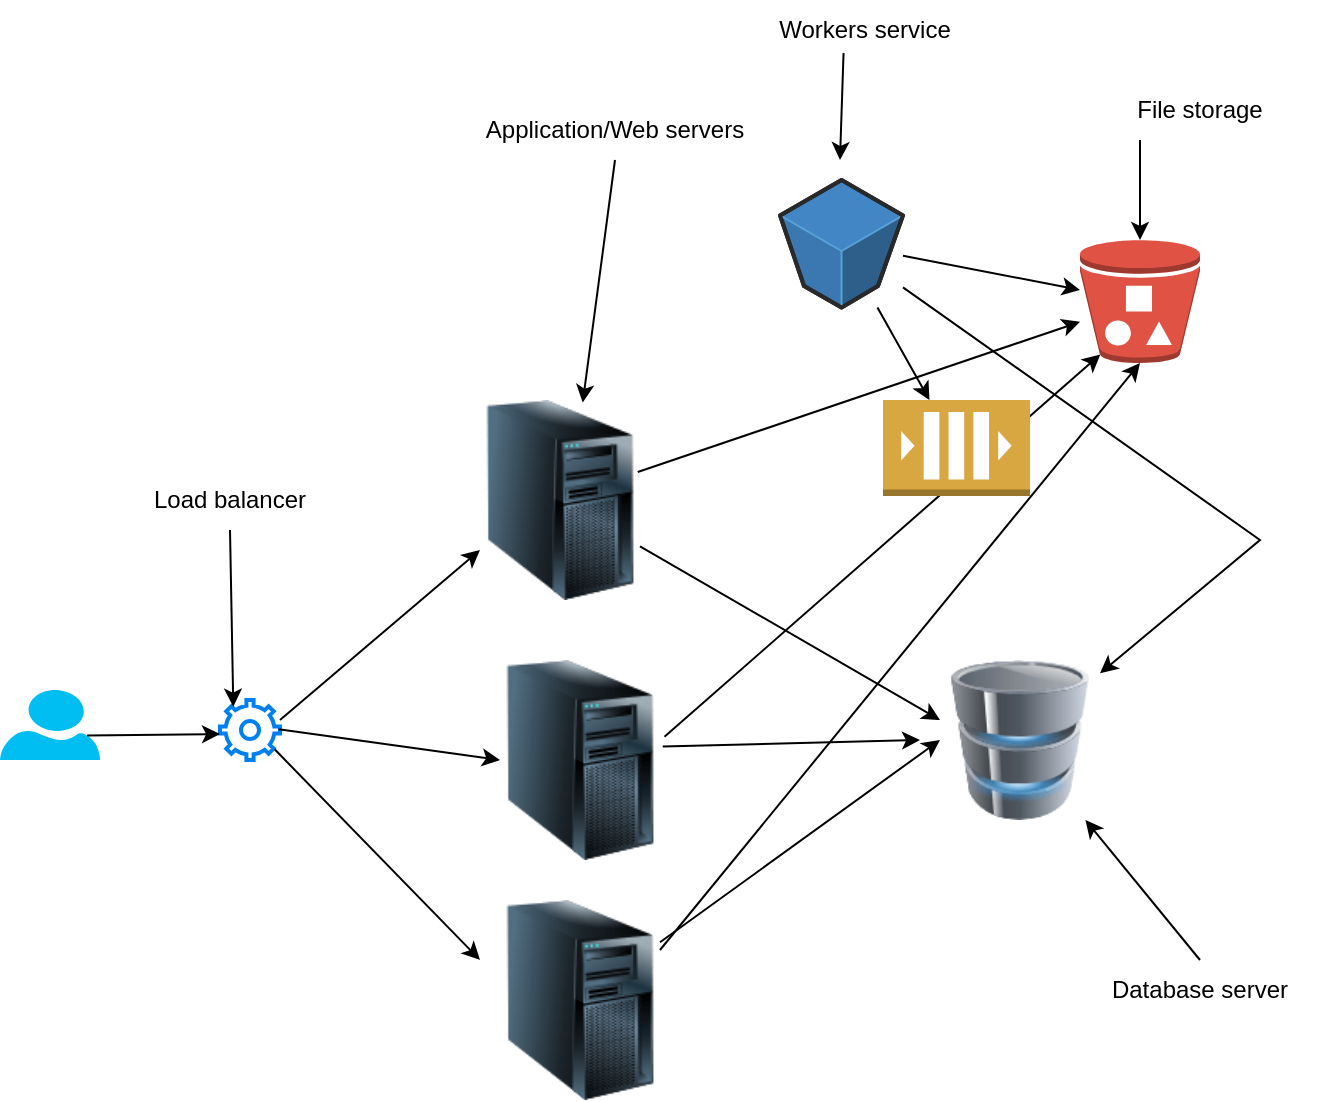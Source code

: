 <mxfile version="27.0.6">
  <diagram name="Page-1" id="cAtuh8mD8ZLCXhAd0nG4">
    <mxGraphModel dx="1123" dy="1744" grid="1" gridSize="10" guides="1" tooltips="1" connect="1" arrows="1" fold="1" page="1" pageScale="1" pageWidth="850" pageHeight="1100" math="0" shadow="0">
      <root>
        <mxCell id="0" />
        <mxCell id="1" parent="0" />
        <mxCell id="WrgPq3Kx4bvo5pnGok2Z-1" value="" style="image;html=1;image=img/lib/clip_art/computers/Server_Tower_128x128.png" vertex="1" parent="1">
          <mxGeometry x="370" y="200" width="80" height="100" as="geometry" />
        </mxCell>
        <mxCell id="WrgPq3Kx4bvo5pnGok2Z-2" value="" style="verticalLabelPosition=bottom;html=1;verticalAlign=top;align=center;strokeColor=none;fillColor=#00BEF2;shape=mxgraph.azure.user;" vertex="1" parent="1">
          <mxGeometry x="120" y="215" width="50" height="35" as="geometry" />
        </mxCell>
        <mxCell id="WrgPq3Kx4bvo5pnGok2Z-8" value="" style="html=1;verticalLabelPosition=bottom;align=center;labelBackgroundColor=#ffffff;verticalAlign=top;strokeWidth=2;strokeColor=#0080F0;shadow=0;dashed=0;shape=mxgraph.ios7.icons.settings;" vertex="1" parent="1">
          <mxGeometry x="230" y="220" width="30" height="30" as="geometry" />
        </mxCell>
        <mxCell id="WrgPq3Kx4bvo5pnGok2Z-10" value="" style="endArrow=classic;html=1;rounded=0;exitX=0.87;exitY=0.65;exitDx=0;exitDy=0;exitPerimeter=0;" edge="1" parent="1" source="WrgPq3Kx4bvo5pnGok2Z-2">
          <mxGeometry width="50" height="50" relative="1" as="geometry">
            <mxPoint x="160" y="225" as="sourcePoint" />
            <mxPoint x="230" y="237" as="targetPoint" />
          </mxGeometry>
        </mxCell>
        <mxCell id="WrgPq3Kx4bvo5pnGok2Z-11" value="" style="image;html=1;image=img/lib/clip_art/computers/Server_Tower_128x128.png" vertex="1" parent="1">
          <mxGeometry x="360" y="70" width="80" height="100" as="geometry" />
        </mxCell>
        <mxCell id="WrgPq3Kx4bvo5pnGok2Z-12" value="" style="image;html=1;image=img/lib/clip_art/computers/Server_Tower_128x128.png" vertex="1" parent="1">
          <mxGeometry x="370" y="320" width="80" height="100" as="geometry" />
        </mxCell>
        <mxCell id="WrgPq3Kx4bvo5pnGok2Z-13" value="" style="endArrow=classic;html=1;rounded=0;entryX=0;entryY=0.75;entryDx=0;entryDy=0;" edge="1" parent="1" target="WrgPq3Kx4bvo5pnGok2Z-11">
          <mxGeometry width="50" height="50" relative="1" as="geometry">
            <mxPoint x="260" y="230" as="sourcePoint" />
            <mxPoint x="310" y="180" as="targetPoint" />
          </mxGeometry>
        </mxCell>
        <mxCell id="WrgPq3Kx4bvo5pnGok2Z-14" value="" style="endArrow=classic;html=1;rounded=0;exitX=0.911;exitY=0.822;exitDx=0;exitDy=0;exitPerimeter=0;" edge="1" parent="1" source="WrgPq3Kx4bvo5pnGok2Z-8">
          <mxGeometry width="50" height="50" relative="1" as="geometry">
            <mxPoint x="380" y="360" as="sourcePoint" />
            <mxPoint x="360" y="350" as="targetPoint" />
          </mxGeometry>
        </mxCell>
        <mxCell id="WrgPq3Kx4bvo5pnGok2Z-15" value="" style="endArrow=classic;html=1;rounded=0;exitX=0.978;exitY=0.489;exitDx=0;exitDy=0;exitPerimeter=0;entryX=0;entryY=0.5;entryDx=0;entryDy=0;" edge="1" parent="1" source="WrgPq3Kx4bvo5pnGok2Z-8" target="WrgPq3Kx4bvo5pnGok2Z-1">
          <mxGeometry width="50" height="50" relative="1" as="geometry">
            <mxPoint x="380" y="360" as="sourcePoint" />
            <mxPoint x="430" y="310" as="targetPoint" />
          </mxGeometry>
        </mxCell>
        <mxCell id="WrgPq3Kx4bvo5pnGok2Z-16" value="Load balancer" style="text;strokeColor=none;align=center;fillColor=none;html=1;verticalAlign=middle;whiteSpace=wrap;rounded=0;" vertex="1" parent="1">
          <mxGeometry x="190" y="105" width="90" height="30" as="geometry" />
        </mxCell>
        <mxCell id="WrgPq3Kx4bvo5pnGok2Z-17" value="" style="endArrow=classic;html=1;rounded=0;exitX=0.5;exitY=1;exitDx=0;exitDy=0;entryX=0.222;entryY=0.111;entryDx=0;entryDy=0;entryPerimeter=0;" edge="1" parent="1" source="WrgPq3Kx4bvo5pnGok2Z-16" target="WrgPq3Kx4bvo5pnGok2Z-8">
          <mxGeometry width="50" height="50" relative="1" as="geometry">
            <mxPoint x="380" y="260" as="sourcePoint" />
            <mxPoint x="430" y="210" as="targetPoint" />
          </mxGeometry>
        </mxCell>
        <mxCell id="WrgPq3Kx4bvo5pnGok2Z-59" value="" style="image;html=1;image=img/lib/clip_art/computers/Database_128x128.png" vertex="1" parent="1">
          <mxGeometry x="590" y="200" width="80" height="80" as="geometry" />
        </mxCell>
        <mxCell id="WrgPq3Kx4bvo5pnGok2Z-60" value="" style="endArrow=classic;html=1;rounded=0;entryX=0;entryY=0.375;entryDx=0;entryDy=0;entryPerimeter=0;" edge="1" parent="1" source="WrgPq3Kx4bvo5pnGok2Z-11" target="WrgPq3Kx4bvo5pnGok2Z-59">
          <mxGeometry width="50" height="50" relative="1" as="geometry">
            <mxPoint x="390" y="210" as="sourcePoint" />
            <mxPoint x="440" y="160" as="targetPoint" />
          </mxGeometry>
        </mxCell>
        <mxCell id="WrgPq3Kx4bvo5pnGok2Z-61" value="" style="endArrow=classic;html=1;rounded=0;entryX=0;entryY=0.5;entryDx=0;entryDy=0;" edge="1" parent="1" source="WrgPq3Kx4bvo5pnGok2Z-12" target="WrgPq3Kx4bvo5pnGok2Z-59">
          <mxGeometry width="50" height="50" relative="1" as="geometry">
            <mxPoint x="390" y="210" as="sourcePoint" />
            <mxPoint x="440" y="160" as="targetPoint" />
          </mxGeometry>
        </mxCell>
        <mxCell id="WrgPq3Kx4bvo5pnGok2Z-62" value="" style="endArrow=classic;html=1;rounded=0;exitX=1.017;exitY=0.433;exitDx=0;exitDy=0;exitPerimeter=0;" edge="1" parent="1" source="WrgPq3Kx4bvo5pnGok2Z-1">
          <mxGeometry width="50" height="50" relative="1" as="geometry">
            <mxPoint x="390" y="210" as="sourcePoint" />
            <mxPoint x="580" y="240" as="targetPoint" />
          </mxGeometry>
        </mxCell>
        <mxCell id="WrgPq3Kx4bvo5pnGok2Z-63" value="Application/Web servers" style="text;strokeColor=none;align=center;fillColor=none;html=1;verticalAlign=middle;whiteSpace=wrap;rounded=0;" vertex="1" parent="1">
          <mxGeometry x="345" y="-80" width="165" height="30" as="geometry" />
        </mxCell>
        <mxCell id="WrgPq3Kx4bvo5pnGok2Z-64" value="" style="endArrow=classic;html=1;rounded=0;exitX=0.5;exitY=1;exitDx=0;exitDy=0;entryX=0.642;entryY=0.013;entryDx=0;entryDy=0;entryPerimeter=0;" edge="1" parent="1" source="WrgPq3Kx4bvo5pnGok2Z-63" target="WrgPq3Kx4bvo5pnGok2Z-11">
          <mxGeometry width="50" height="50" relative="1" as="geometry">
            <mxPoint x="390" y="110" as="sourcePoint" />
            <mxPoint x="440" y="60" as="targetPoint" />
          </mxGeometry>
        </mxCell>
        <mxCell id="WrgPq3Kx4bvo5pnGok2Z-65" value="Database server" style="text;strokeColor=none;align=center;fillColor=none;html=1;verticalAlign=middle;whiteSpace=wrap;rounded=0;" vertex="1" parent="1">
          <mxGeometry x="660" y="350" width="120" height="30" as="geometry" />
        </mxCell>
        <mxCell id="WrgPq3Kx4bvo5pnGok2Z-66" value="" style="endArrow=classic;html=1;rounded=0;exitX=0.5;exitY=0;exitDx=0;exitDy=0;" edge="1" parent="1" source="WrgPq3Kx4bvo5pnGok2Z-65" target="WrgPq3Kx4bvo5pnGok2Z-59">
          <mxGeometry width="50" height="50" relative="1" as="geometry">
            <mxPoint x="390" y="310" as="sourcePoint" />
            <mxPoint x="440" y="260" as="targetPoint" />
          </mxGeometry>
        </mxCell>
        <mxCell id="WrgPq3Kx4bvo5pnGok2Z-67" value="" style="outlineConnect=0;dashed=0;verticalLabelPosition=bottom;verticalAlign=top;align=center;html=1;shape=mxgraph.aws3.bucket_with_objects;fillColor=#E05243;gradientColor=none;" vertex="1" parent="1">
          <mxGeometry x="660" y="-10" width="60" height="61.5" as="geometry" />
        </mxCell>
        <mxCell id="WrgPq3Kx4bvo5pnGok2Z-68" value="File storage" style="text;strokeColor=none;align=center;fillColor=none;html=1;verticalAlign=middle;whiteSpace=wrap;rounded=0;" vertex="1" parent="1">
          <mxGeometry x="660" y="-90" width="120" height="30" as="geometry" />
        </mxCell>
        <mxCell id="WrgPq3Kx4bvo5pnGok2Z-69" value="" style="endArrow=classic;html=1;rounded=0;exitX=0.25;exitY=1;exitDx=0;exitDy=0;entryX=0.5;entryY=0;entryDx=0;entryDy=0;entryPerimeter=0;" edge="1" parent="1" source="WrgPq3Kx4bvo5pnGok2Z-68" target="WrgPq3Kx4bvo5pnGok2Z-67">
          <mxGeometry width="50" height="50" relative="1" as="geometry">
            <mxPoint x="350" y="200" as="sourcePoint" />
            <mxPoint x="610" y="-40" as="targetPoint" />
          </mxGeometry>
        </mxCell>
        <mxCell id="WrgPq3Kx4bvo5pnGok2Z-70" value="" style="endArrow=classic;html=1;rounded=0;exitX=0.986;exitY=0.36;exitDx=0;exitDy=0;exitPerimeter=0;" edge="1" parent="1" source="WrgPq3Kx4bvo5pnGok2Z-11" target="WrgPq3Kx4bvo5pnGok2Z-67">
          <mxGeometry width="50" height="50" relative="1" as="geometry">
            <mxPoint x="350" y="200" as="sourcePoint" />
            <mxPoint x="400" y="150" as="targetPoint" />
          </mxGeometry>
        </mxCell>
        <mxCell id="WrgPq3Kx4bvo5pnGok2Z-71" value="" style="endArrow=classic;html=1;rounded=0;exitX=1.028;exitY=0.384;exitDx=0;exitDy=0;exitPerimeter=0;entryX=0.17;entryY=0.93;entryDx=0;entryDy=0;entryPerimeter=0;" edge="1" parent="1" source="WrgPq3Kx4bvo5pnGok2Z-1" target="WrgPq3Kx4bvo5pnGok2Z-67">
          <mxGeometry width="50" height="50" relative="1" as="geometry">
            <mxPoint x="350" y="200" as="sourcePoint" />
            <mxPoint x="400" y="150" as="targetPoint" />
          </mxGeometry>
        </mxCell>
        <mxCell id="WrgPq3Kx4bvo5pnGok2Z-72" value="" style="endArrow=classic;html=1;rounded=0;exitX=1;exitY=0.25;exitDx=0;exitDy=0;entryX=0.5;entryY=1;entryDx=0;entryDy=0;entryPerimeter=0;" edge="1" parent="1" source="WrgPq3Kx4bvo5pnGok2Z-12" target="WrgPq3Kx4bvo5pnGok2Z-67">
          <mxGeometry width="50" height="50" relative="1" as="geometry">
            <mxPoint x="350" y="200" as="sourcePoint" />
            <mxPoint x="400" y="150" as="targetPoint" />
          </mxGeometry>
        </mxCell>
        <mxCell id="WrgPq3Kx4bvo5pnGok2Z-73" value="" style="verticalLabelPosition=bottom;html=1;verticalAlign=top;strokeWidth=1;align=center;outlineConnect=0;dashed=0;outlineConnect=0;shape=mxgraph.aws3d.s3Bucket;fillColor=#4286c5;strokeColor=#57A2D8;aspect=fixed;" vertex="1" parent="1">
          <mxGeometry x="510" y="-40.0" width="61.5" height="63.8" as="geometry" />
        </mxCell>
        <mxCell id="WrgPq3Kx4bvo5pnGok2Z-74" value="Workers service" style="text;strokeColor=none;align=center;fillColor=none;html=1;verticalAlign=middle;whiteSpace=wrap;rounded=0;" vertex="1" parent="1">
          <mxGeometry x="470" y="-130" width="165" height="30" as="geometry" />
        </mxCell>
        <mxCell id="WrgPq3Kx4bvo5pnGok2Z-75" value="" style="endArrow=classic;html=1;rounded=0;exitX=0.435;exitY=0.883;exitDx=0;exitDy=0;exitPerimeter=0;" edge="1" parent="1" source="WrgPq3Kx4bvo5pnGok2Z-74">
          <mxGeometry width="50" height="50" relative="1" as="geometry">
            <mxPoint x="350" y="60" as="sourcePoint" />
            <mxPoint x="540" y="-50" as="targetPoint" />
          </mxGeometry>
        </mxCell>
        <mxCell id="WrgPq3Kx4bvo5pnGok2Z-76" value="" style="endArrow=classic;html=1;rounded=0;" edge="1" parent="1" source="WrgPq3Kx4bvo5pnGok2Z-73" target="WrgPq3Kx4bvo5pnGok2Z-67">
          <mxGeometry width="50" height="50" relative="1" as="geometry">
            <mxPoint x="350" y="60" as="sourcePoint" />
            <mxPoint x="400" y="10" as="targetPoint" />
          </mxGeometry>
        </mxCell>
        <mxCell id="WrgPq3Kx4bvo5pnGok2Z-79" value="" style="outlineConnect=0;dashed=0;verticalLabelPosition=bottom;verticalAlign=top;align=center;html=1;shape=mxgraph.aws3.queue;fillColor=#D9A741;gradientColor=none;" vertex="1" parent="1">
          <mxGeometry x="561.5" y="70" width="73.5" height="48" as="geometry" />
        </mxCell>
        <mxCell id="WrgPq3Kx4bvo5pnGok2Z-80" value="" style="endArrow=classic;html=1;rounded=0;" edge="1" parent="1" source="WrgPq3Kx4bvo5pnGok2Z-73" target="WrgPq3Kx4bvo5pnGok2Z-79">
          <mxGeometry width="50" height="50" relative="1" as="geometry">
            <mxPoint x="350" y="60" as="sourcePoint" />
            <mxPoint x="400" y="10" as="targetPoint" />
          </mxGeometry>
        </mxCell>
        <mxCell id="WrgPq3Kx4bvo5pnGok2Z-81" value="" style="endArrow=classic;html=1;rounded=0;" edge="1" parent="1" source="WrgPq3Kx4bvo5pnGok2Z-73" target="WrgPq3Kx4bvo5pnGok2Z-59">
          <mxGeometry width="50" height="50" relative="1" as="geometry">
            <mxPoint x="350" y="60" as="sourcePoint" />
            <mxPoint x="830" y="190" as="targetPoint" />
            <Array as="points">
              <mxPoint x="750" y="140" />
            </Array>
          </mxGeometry>
        </mxCell>
      </root>
    </mxGraphModel>
  </diagram>
</mxfile>
